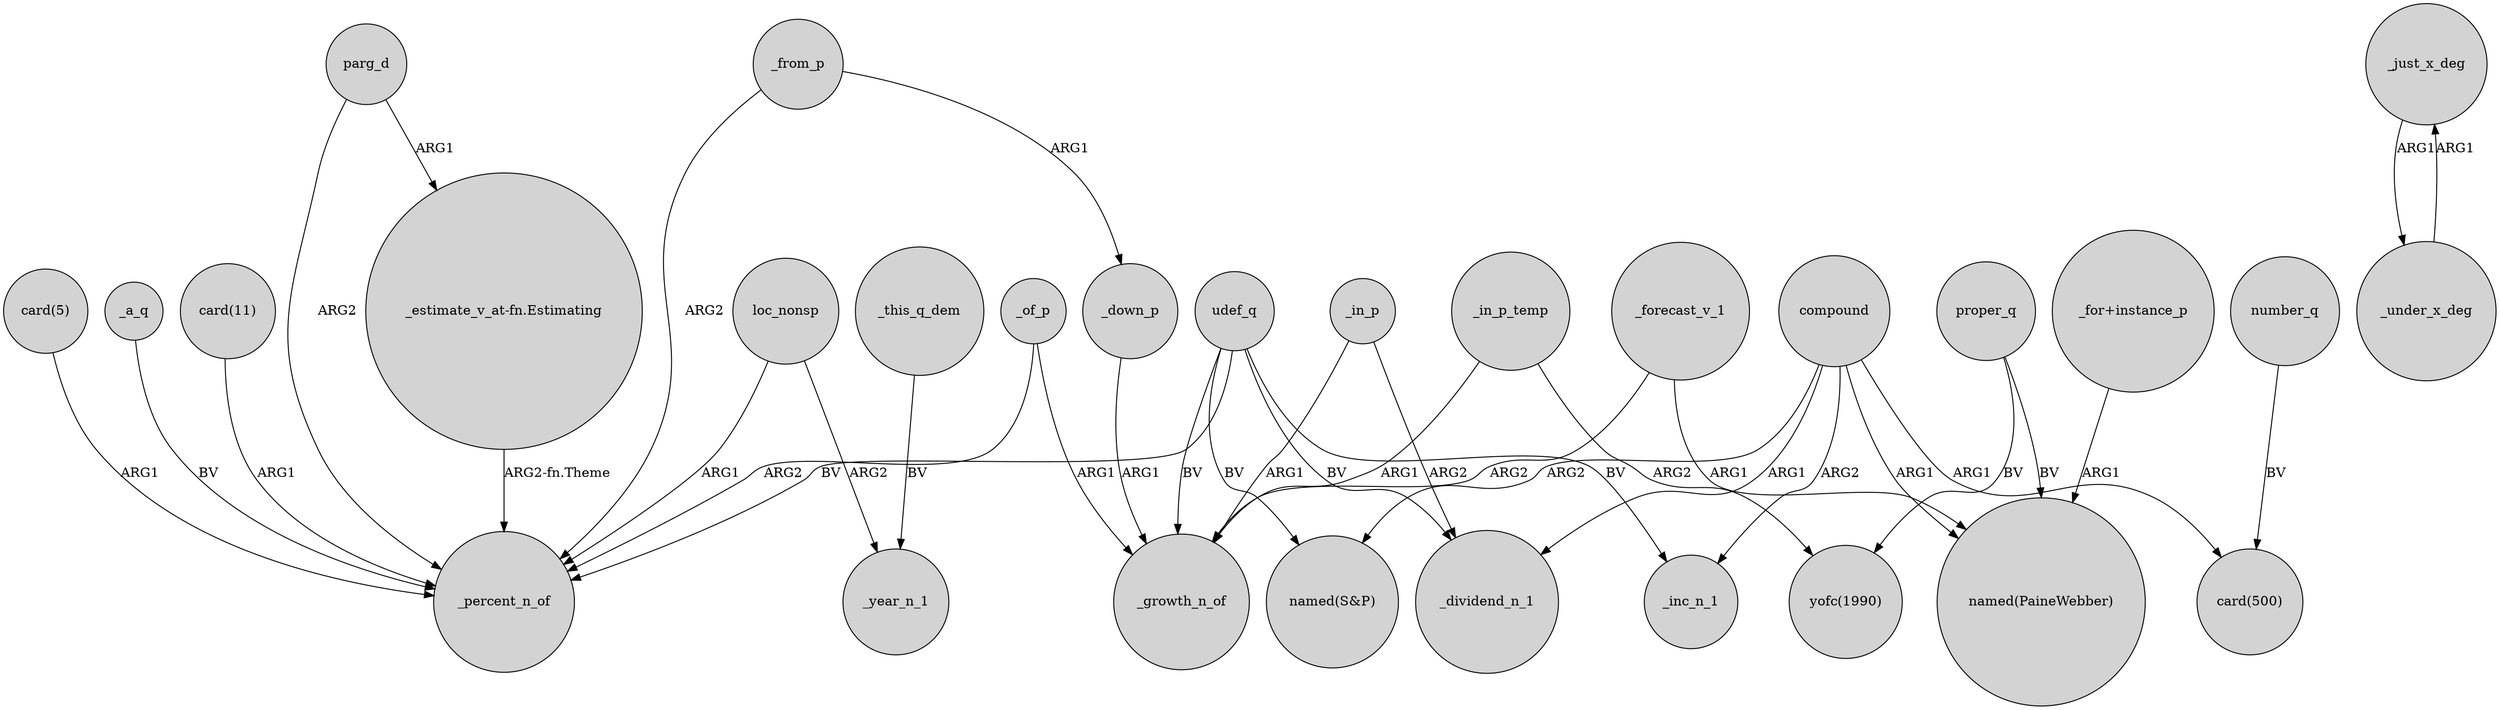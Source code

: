 digraph {
	node [shape=circle style=filled]
	_forecast_v_1 -> _growth_n_of [label=ARG2]
	"card(11)" -> _percent_n_of [label=ARG1]
	udef_q -> _inc_n_1 [label=BV]
	_just_x_deg -> _under_x_deg [label=ARG1]
	"_estimate_v_at-fn.Estimating" -> _percent_n_of [label="ARG2-fn.Theme"]
	_from_p -> _down_p [label=ARG1]
	_under_x_deg -> _just_x_deg [label=ARG1]
	_forecast_v_1 -> "named(PaineWebber)" [label=ARG1]
	loc_nonsp -> _percent_n_of [label=ARG1]
	udef_q -> "named(S&P)" [label=BV]
	_of_p -> _growth_n_of [label=ARG1]
	_in_p_temp -> "yofc(1990)" [label=ARG2]
	proper_q -> "yofc(1990)" [label=BV]
	parg_d -> _percent_n_of [label=ARG2]
	compound -> "card(500)" [label=ARG1]
	number_q -> "card(500)" [label=BV]
	_of_p -> _percent_n_of [label=ARG2]
	proper_q -> "named(PaineWebber)" [label=BV]
	_in_p_temp -> _growth_n_of [label=ARG1]
	loc_nonsp -> _year_n_1 [label=ARG2]
	"card(5)" -> _percent_n_of [label=ARG1]
	parg_d -> "_estimate_v_at-fn.Estimating" [label=ARG1]
	_in_p -> _growth_n_of [label=ARG1]
	_in_p -> _dividend_n_1 [label=ARG2]
	compound -> "named(S&P)" [label=ARG2]
	compound -> "named(PaineWebber)" [label=ARG1]
	_down_p -> _growth_n_of [label=ARG1]
	"_for+instance_p" -> "named(PaineWebber)" [label=ARG1]
	udef_q -> _dividend_n_1 [label=BV]
	compound -> _dividend_n_1 [label=ARG1]
	udef_q -> _percent_n_of [label=BV]
	_from_p -> _percent_n_of [label=ARG2]
	udef_q -> _growth_n_of [label=BV]
	compound -> _inc_n_1 [label=ARG2]
	_a_q -> _percent_n_of [label=BV]
	_this_q_dem -> _year_n_1 [label=BV]
}
